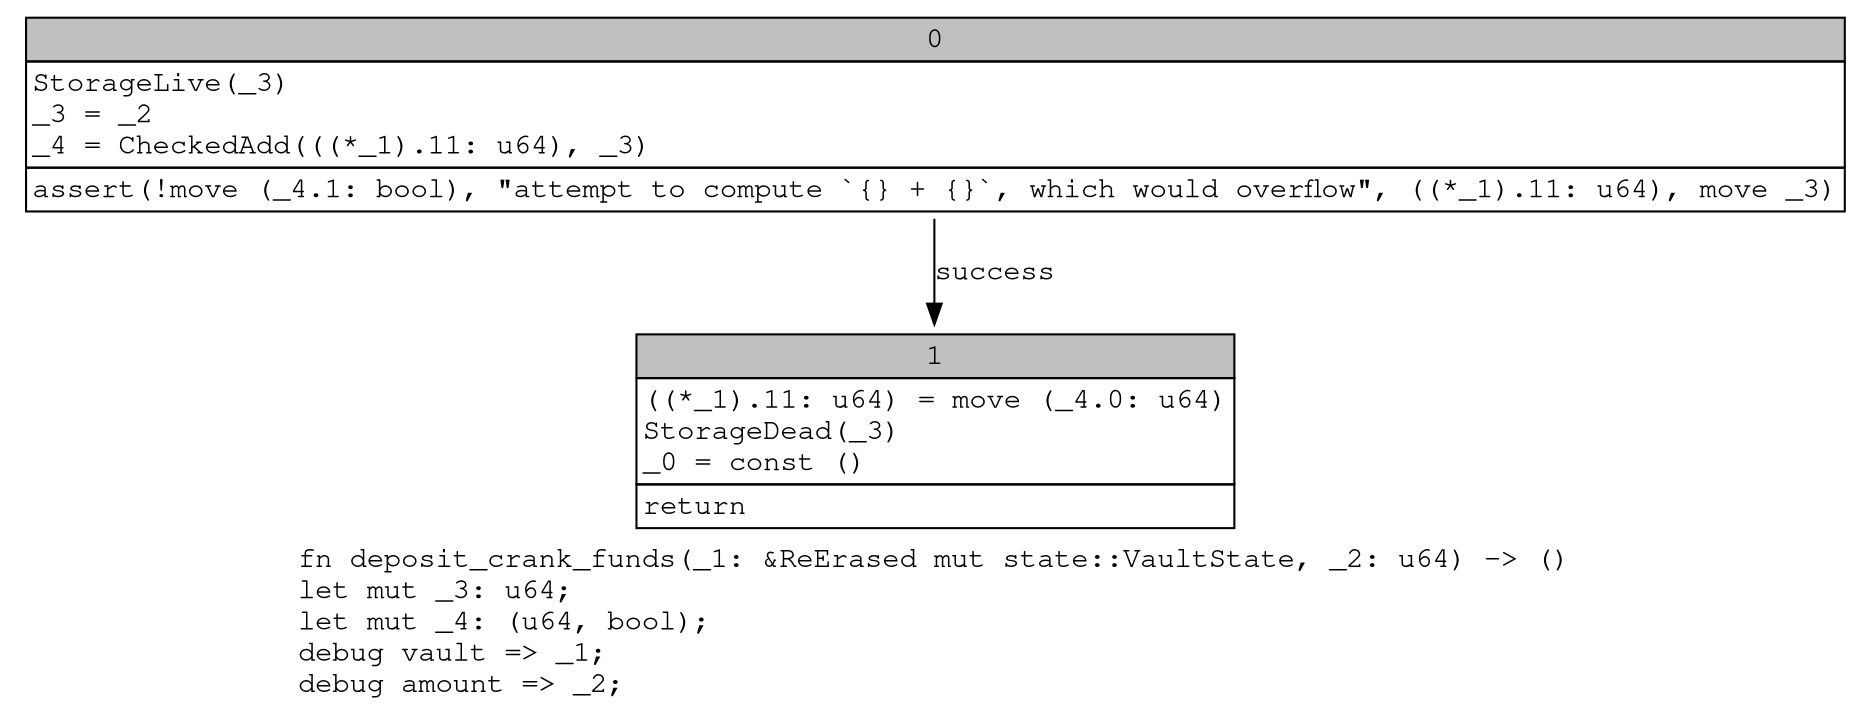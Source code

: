 digraph Mir_0_441 {
    graph [fontname="Courier, monospace"];
    node [fontname="Courier, monospace"];
    edge [fontname="Courier, monospace"];
    label=<fn deposit_crank_funds(_1: &amp;ReErased mut state::VaultState, _2: u64) -&gt; ()<br align="left"/>let mut _3: u64;<br align="left"/>let mut _4: (u64, bool);<br align="left"/>debug vault =&gt; _1;<br align="left"/>debug amount =&gt; _2;<br align="left"/>>;
    bb0__0_441 [shape="none", label=<<table border="0" cellborder="1" cellspacing="0"><tr><td bgcolor="gray" align="center" colspan="1">0</td></tr><tr><td align="left" balign="left">StorageLive(_3)<br/>_3 = _2<br/>_4 = CheckedAdd(((*_1).11: u64), _3)<br/></td></tr><tr><td align="left">assert(!move (_4.1: bool), &quot;attempt to compute `{} + {}`, which would overflow&quot;, ((*_1).11: u64), move _3)</td></tr></table>>];
    bb1__0_441 [shape="none", label=<<table border="0" cellborder="1" cellspacing="0"><tr><td bgcolor="gray" align="center" colspan="1">1</td></tr><tr><td align="left" balign="left">((*_1).11: u64) = move (_4.0: u64)<br/>StorageDead(_3)<br/>_0 = const ()<br/></td></tr><tr><td align="left">return</td></tr></table>>];
    bb0__0_441 -> bb1__0_441 [label="success"];
}
